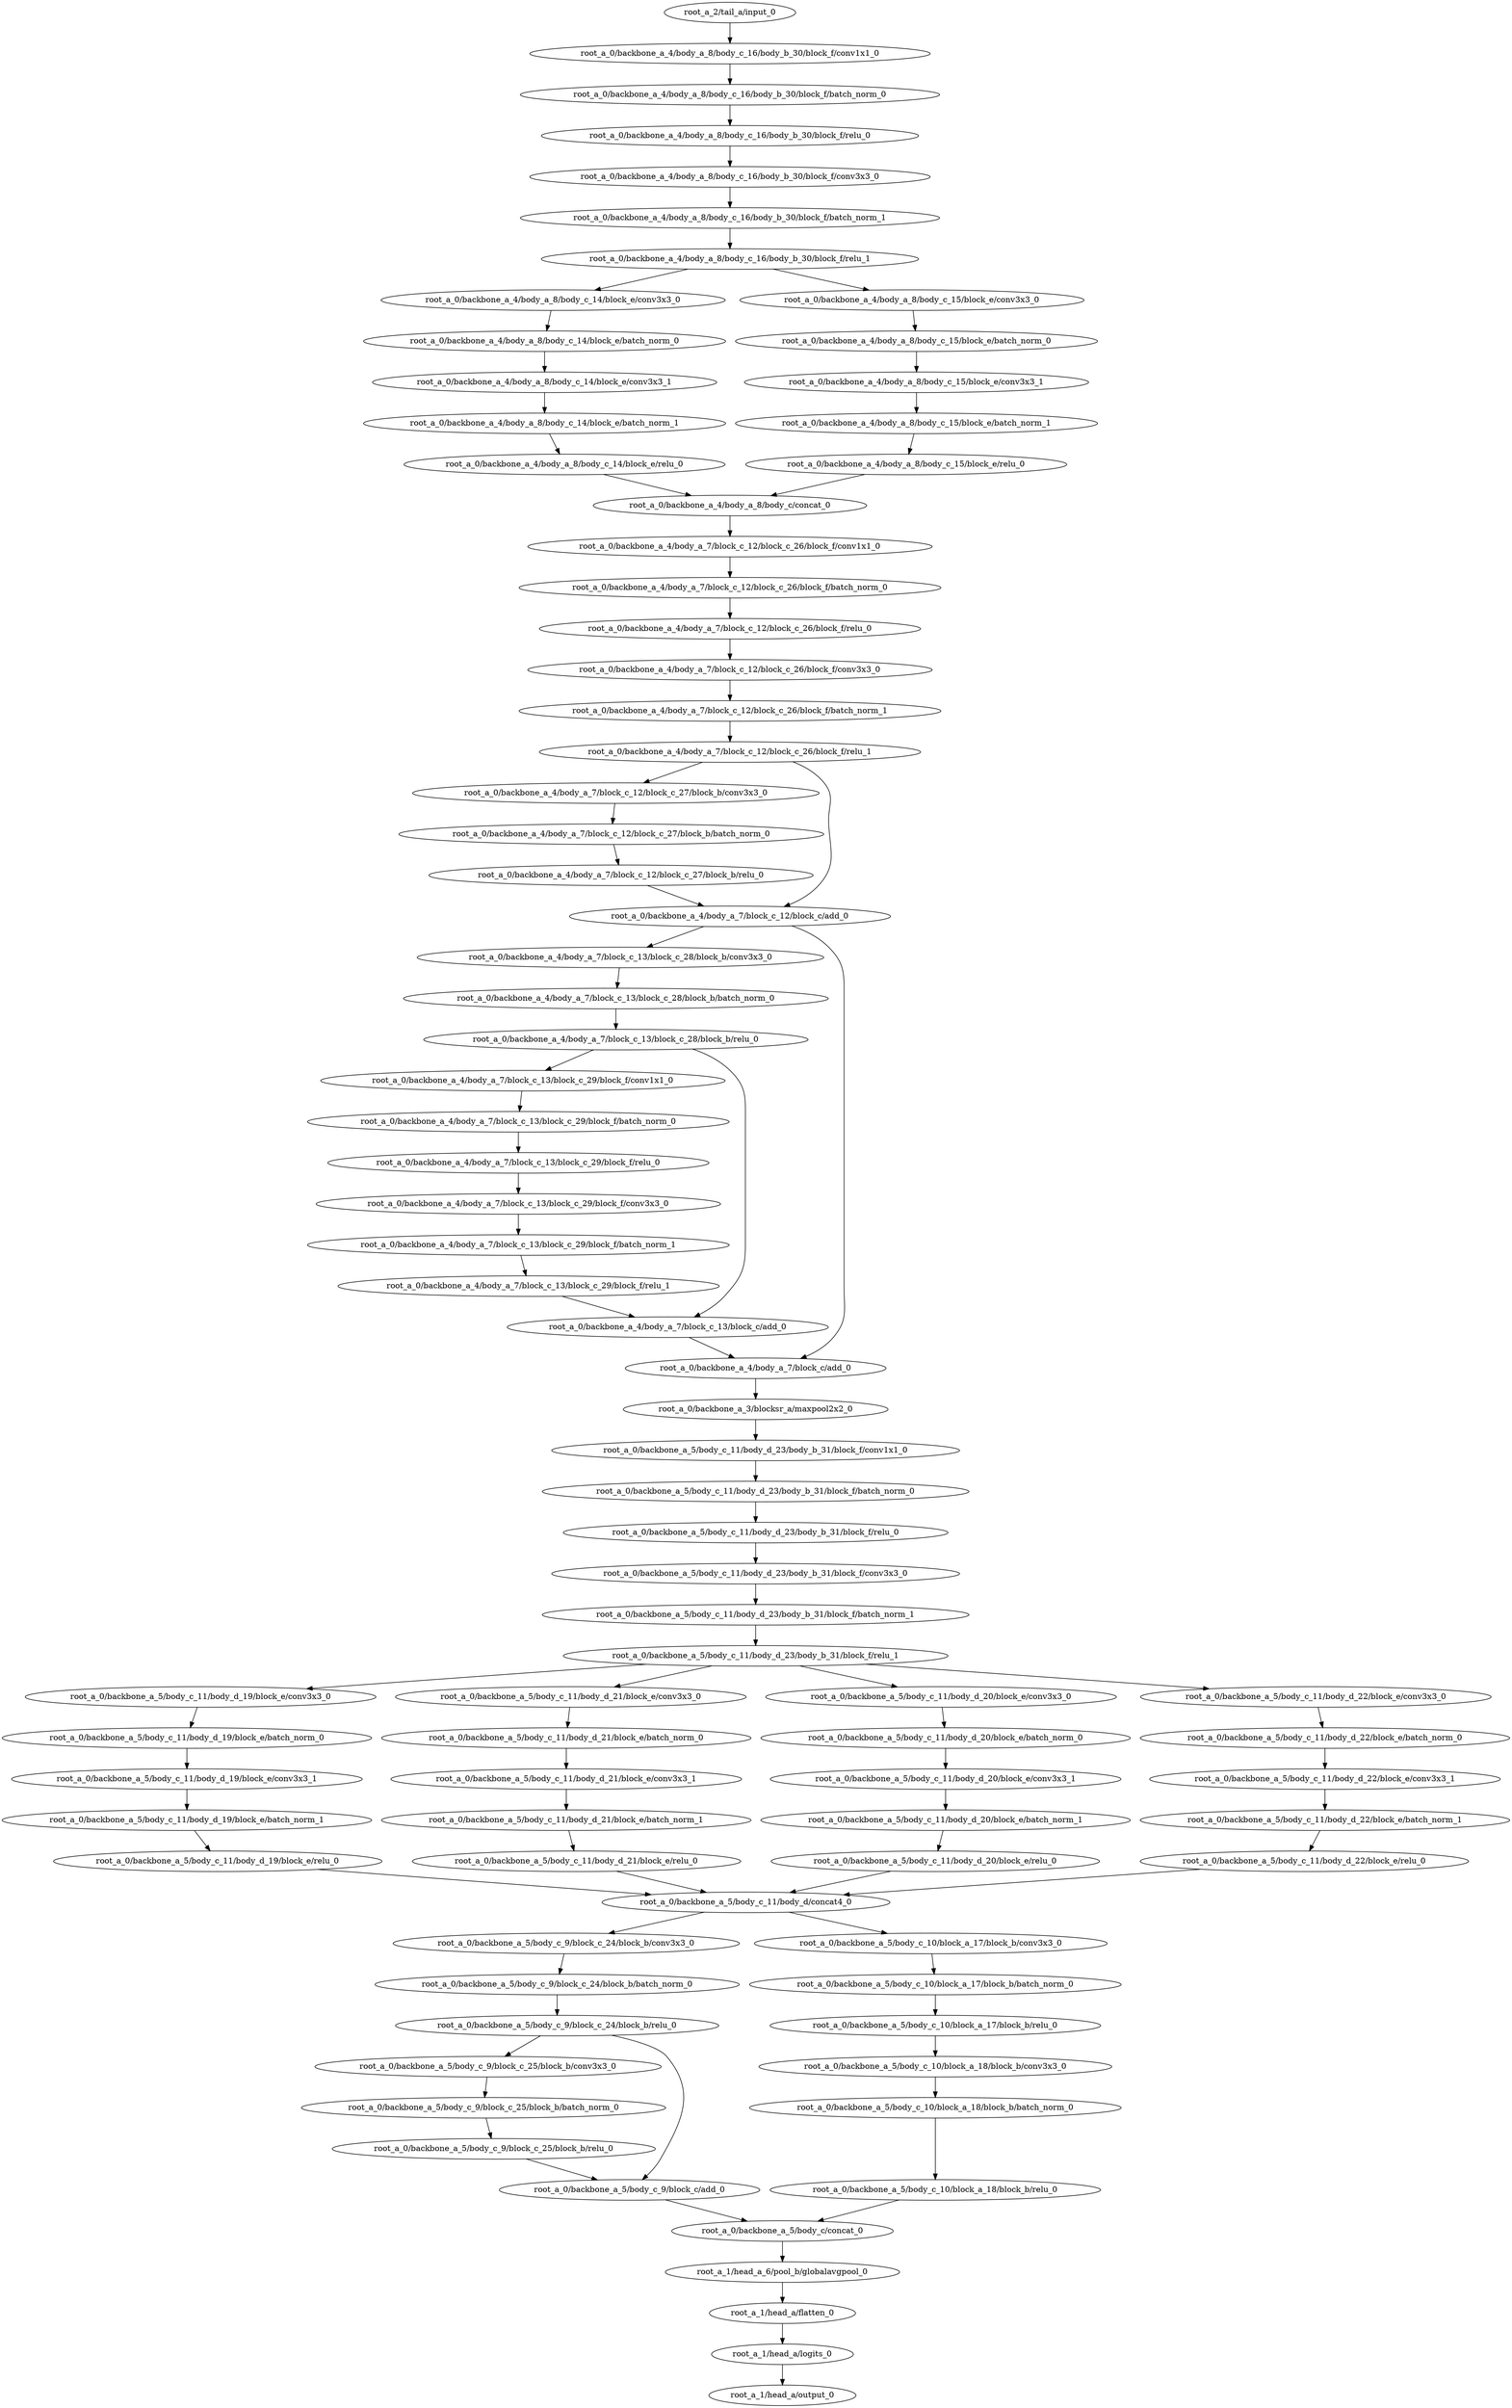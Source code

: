 digraph root_a {
	"root_a_2/tail_a/input_0"
	"root_a_0/backbone_a_4/body_a_8/body_c_16/body_b_30/block_f/conv1x1_0"
	"root_a_0/backbone_a_4/body_a_8/body_c_16/body_b_30/block_f/batch_norm_0"
	"root_a_0/backbone_a_4/body_a_8/body_c_16/body_b_30/block_f/relu_0"
	"root_a_0/backbone_a_4/body_a_8/body_c_16/body_b_30/block_f/conv3x3_0"
	"root_a_0/backbone_a_4/body_a_8/body_c_16/body_b_30/block_f/batch_norm_1"
	"root_a_0/backbone_a_4/body_a_8/body_c_16/body_b_30/block_f/relu_1"
	"root_a_0/backbone_a_4/body_a_8/body_c_14/block_e/conv3x3_0"
	"root_a_0/backbone_a_4/body_a_8/body_c_14/block_e/batch_norm_0"
	"root_a_0/backbone_a_4/body_a_8/body_c_14/block_e/conv3x3_1"
	"root_a_0/backbone_a_4/body_a_8/body_c_14/block_e/batch_norm_1"
	"root_a_0/backbone_a_4/body_a_8/body_c_14/block_e/relu_0"
	"root_a_0/backbone_a_4/body_a_8/body_c_15/block_e/conv3x3_0"
	"root_a_0/backbone_a_4/body_a_8/body_c_15/block_e/batch_norm_0"
	"root_a_0/backbone_a_4/body_a_8/body_c_15/block_e/conv3x3_1"
	"root_a_0/backbone_a_4/body_a_8/body_c_15/block_e/batch_norm_1"
	"root_a_0/backbone_a_4/body_a_8/body_c_15/block_e/relu_0"
	"root_a_0/backbone_a_4/body_a_8/body_c/concat_0"
	"root_a_0/backbone_a_4/body_a_7/block_c_12/block_c_26/block_f/conv1x1_0"
	"root_a_0/backbone_a_4/body_a_7/block_c_12/block_c_26/block_f/batch_norm_0"
	"root_a_0/backbone_a_4/body_a_7/block_c_12/block_c_26/block_f/relu_0"
	"root_a_0/backbone_a_4/body_a_7/block_c_12/block_c_26/block_f/conv3x3_0"
	"root_a_0/backbone_a_4/body_a_7/block_c_12/block_c_26/block_f/batch_norm_1"
	"root_a_0/backbone_a_4/body_a_7/block_c_12/block_c_26/block_f/relu_1"
	"root_a_0/backbone_a_4/body_a_7/block_c_12/block_c_27/block_b/conv3x3_0"
	"root_a_0/backbone_a_4/body_a_7/block_c_12/block_c_27/block_b/batch_norm_0"
	"root_a_0/backbone_a_4/body_a_7/block_c_12/block_c_27/block_b/relu_0"
	"root_a_0/backbone_a_4/body_a_7/block_c_12/block_c/add_0"
	"root_a_0/backbone_a_4/body_a_7/block_c_13/block_c_28/block_b/conv3x3_0"
	"root_a_0/backbone_a_4/body_a_7/block_c_13/block_c_28/block_b/batch_norm_0"
	"root_a_0/backbone_a_4/body_a_7/block_c_13/block_c_28/block_b/relu_0"
	"root_a_0/backbone_a_4/body_a_7/block_c_13/block_c_29/block_f/conv1x1_0"
	"root_a_0/backbone_a_4/body_a_7/block_c_13/block_c_29/block_f/batch_norm_0"
	"root_a_0/backbone_a_4/body_a_7/block_c_13/block_c_29/block_f/relu_0"
	"root_a_0/backbone_a_4/body_a_7/block_c_13/block_c_29/block_f/conv3x3_0"
	"root_a_0/backbone_a_4/body_a_7/block_c_13/block_c_29/block_f/batch_norm_1"
	"root_a_0/backbone_a_4/body_a_7/block_c_13/block_c_29/block_f/relu_1"
	"root_a_0/backbone_a_4/body_a_7/block_c_13/block_c/add_0"
	"root_a_0/backbone_a_4/body_a_7/block_c/add_0"
	"root_a_0/backbone_a_3/blocksr_a/maxpool2x2_0"
	"root_a_0/backbone_a_5/body_c_11/body_d_23/body_b_31/block_f/conv1x1_0"
	"root_a_0/backbone_a_5/body_c_11/body_d_23/body_b_31/block_f/batch_norm_0"
	"root_a_0/backbone_a_5/body_c_11/body_d_23/body_b_31/block_f/relu_0"
	"root_a_0/backbone_a_5/body_c_11/body_d_23/body_b_31/block_f/conv3x3_0"
	"root_a_0/backbone_a_5/body_c_11/body_d_23/body_b_31/block_f/batch_norm_1"
	"root_a_0/backbone_a_5/body_c_11/body_d_23/body_b_31/block_f/relu_1"
	"root_a_0/backbone_a_5/body_c_11/body_d_19/block_e/conv3x3_0"
	"root_a_0/backbone_a_5/body_c_11/body_d_19/block_e/batch_norm_0"
	"root_a_0/backbone_a_5/body_c_11/body_d_19/block_e/conv3x3_1"
	"root_a_0/backbone_a_5/body_c_11/body_d_19/block_e/batch_norm_1"
	"root_a_0/backbone_a_5/body_c_11/body_d_19/block_e/relu_0"
	"root_a_0/backbone_a_5/body_c_11/body_d_21/block_e/conv3x3_0"
	"root_a_0/backbone_a_5/body_c_11/body_d_21/block_e/batch_norm_0"
	"root_a_0/backbone_a_5/body_c_11/body_d_21/block_e/conv3x3_1"
	"root_a_0/backbone_a_5/body_c_11/body_d_21/block_e/batch_norm_1"
	"root_a_0/backbone_a_5/body_c_11/body_d_21/block_e/relu_0"
	"root_a_0/backbone_a_5/body_c_11/body_d_20/block_e/conv3x3_0"
	"root_a_0/backbone_a_5/body_c_11/body_d_20/block_e/batch_norm_0"
	"root_a_0/backbone_a_5/body_c_11/body_d_20/block_e/conv3x3_1"
	"root_a_0/backbone_a_5/body_c_11/body_d_20/block_e/batch_norm_1"
	"root_a_0/backbone_a_5/body_c_11/body_d_20/block_e/relu_0"
	"root_a_0/backbone_a_5/body_c_11/body_d_22/block_e/conv3x3_0"
	"root_a_0/backbone_a_5/body_c_11/body_d_22/block_e/batch_norm_0"
	"root_a_0/backbone_a_5/body_c_11/body_d_22/block_e/conv3x3_1"
	"root_a_0/backbone_a_5/body_c_11/body_d_22/block_e/batch_norm_1"
	"root_a_0/backbone_a_5/body_c_11/body_d_22/block_e/relu_0"
	"root_a_0/backbone_a_5/body_c_11/body_d/concat4_0"
	"root_a_0/backbone_a_5/body_c_9/block_c_24/block_b/conv3x3_0"
	"root_a_0/backbone_a_5/body_c_9/block_c_24/block_b/batch_norm_0"
	"root_a_0/backbone_a_5/body_c_9/block_c_24/block_b/relu_0"
	"root_a_0/backbone_a_5/body_c_9/block_c_25/block_b/conv3x3_0"
	"root_a_0/backbone_a_5/body_c_9/block_c_25/block_b/batch_norm_0"
	"root_a_0/backbone_a_5/body_c_9/block_c_25/block_b/relu_0"
	"root_a_0/backbone_a_5/body_c_9/block_c/add_0"
	"root_a_0/backbone_a_5/body_c_10/block_a_17/block_b/conv3x3_0"
	"root_a_0/backbone_a_5/body_c_10/block_a_17/block_b/batch_norm_0"
	"root_a_0/backbone_a_5/body_c_10/block_a_17/block_b/relu_0"
	"root_a_0/backbone_a_5/body_c_10/block_a_18/block_b/conv3x3_0"
	"root_a_0/backbone_a_5/body_c_10/block_a_18/block_b/batch_norm_0"
	"root_a_0/backbone_a_5/body_c_10/block_a_18/block_b/relu_0"
	"root_a_0/backbone_a_5/body_c/concat_0"
	"root_a_1/head_a_6/pool_b/globalavgpool_0"
	"root_a_1/head_a/flatten_0"
	"root_a_1/head_a/logits_0"
	"root_a_1/head_a/output_0"

	"root_a_2/tail_a/input_0" -> "root_a_0/backbone_a_4/body_a_8/body_c_16/body_b_30/block_f/conv1x1_0"
	"root_a_0/backbone_a_4/body_a_8/body_c_16/body_b_30/block_f/conv1x1_0" -> "root_a_0/backbone_a_4/body_a_8/body_c_16/body_b_30/block_f/batch_norm_0"
	"root_a_0/backbone_a_4/body_a_8/body_c_16/body_b_30/block_f/batch_norm_0" -> "root_a_0/backbone_a_4/body_a_8/body_c_16/body_b_30/block_f/relu_0"
	"root_a_0/backbone_a_4/body_a_8/body_c_16/body_b_30/block_f/relu_0" -> "root_a_0/backbone_a_4/body_a_8/body_c_16/body_b_30/block_f/conv3x3_0"
	"root_a_0/backbone_a_4/body_a_8/body_c_16/body_b_30/block_f/conv3x3_0" -> "root_a_0/backbone_a_4/body_a_8/body_c_16/body_b_30/block_f/batch_norm_1"
	"root_a_0/backbone_a_4/body_a_8/body_c_16/body_b_30/block_f/batch_norm_1" -> "root_a_0/backbone_a_4/body_a_8/body_c_16/body_b_30/block_f/relu_1"
	"root_a_0/backbone_a_4/body_a_8/body_c_16/body_b_30/block_f/relu_1" -> "root_a_0/backbone_a_4/body_a_8/body_c_14/block_e/conv3x3_0"
	"root_a_0/backbone_a_4/body_a_8/body_c_14/block_e/conv3x3_0" -> "root_a_0/backbone_a_4/body_a_8/body_c_14/block_e/batch_norm_0"
	"root_a_0/backbone_a_4/body_a_8/body_c_14/block_e/batch_norm_0" -> "root_a_0/backbone_a_4/body_a_8/body_c_14/block_e/conv3x3_1"
	"root_a_0/backbone_a_4/body_a_8/body_c_14/block_e/conv3x3_1" -> "root_a_0/backbone_a_4/body_a_8/body_c_14/block_e/batch_norm_1"
	"root_a_0/backbone_a_4/body_a_8/body_c_14/block_e/batch_norm_1" -> "root_a_0/backbone_a_4/body_a_8/body_c_14/block_e/relu_0"
	"root_a_0/backbone_a_4/body_a_8/body_c_16/body_b_30/block_f/relu_1" -> "root_a_0/backbone_a_4/body_a_8/body_c_15/block_e/conv3x3_0"
	"root_a_0/backbone_a_4/body_a_8/body_c_15/block_e/conv3x3_0" -> "root_a_0/backbone_a_4/body_a_8/body_c_15/block_e/batch_norm_0"
	"root_a_0/backbone_a_4/body_a_8/body_c_15/block_e/batch_norm_0" -> "root_a_0/backbone_a_4/body_a_8/body_c_15/block_e/conv3x3_1"
	"root_a_0/backbone_a_4/body_a_8/body_c_15/block_e/conv3x3_1" -> "root_a_0/backbone_a_4/body_a_8/body_c_15/block_e/batch_norm_1"
	"root_a_0/backbone_a_4/body_a_8/body_c_15/block_e/batch_norm_1" -> "root_a_0/backbone_a_4/body_a_8/body_c_15/block_e/relu_0"
	"root_a_0/backbone_a_4/body_a_8/body_c_14/block_e/relu_0" -> "root_a_0/backbone_a_4/body_a_8/body_c/concat_0"
	"root_a_0/backbone_a_4/body_a_8/body_c_15/block_e/relu_0" -> "root_a_0/backbone_a_4/body_a_8/body_c/concat_0"
	"root_a_0/backbone_a_4/body_a_8/body_c/concat_0" -> "root_a_0/backbone_a_4/body_a_7/block_c_12/block_c_26/block_f/conv1x1_0"
	"root_a_0/backbone_a_4/body_a_7/block_c_12/block_c_26/block_f/conv1x1_0" -> "root_a_0/backbone_a_4/body_a_7/block_c_12/block_c_26/block_f/batch_norm_0"
	"root_a_0/backbone_a_4/body_a_7/block_c_12/block_c_26/block_f/batch_norm_0" -> "root_a_0/backbone_a_4/body_a_7/block_c_12/block_c_26/block_f/relu_0"
	"root_a_0/backbone_a_4/body_a_7/block_c_12/block_c_26/block_f/relu_0" -> "root_a_0/backbone_a_4/body_a_7/block_c_12/block_c_26/block_f/conv3x3_0"
	"root_a_0/backbone_a_4/body_a_7/block_c_12/block_c_26/block_f/conv3x3_0" -> "root_a_0/backbone_a_4/body_a_7/block_c_12/block_c_26/block_f/batch_norm_1"
	"root_a_0/backbone_a_4/body_a_7/block_c_12/block_c_26/block_f/batch_norm_1" -> "root_a_0/backbone_a_4/body_a_7/block_c_12/block_c_26/block_f/relu_1"
	"root_a_0/backbone_a_4/body_a_7/block_c_12/block_c_26/block_f/relu_1" -> "root_a_0/backbone_a_4/body_a_7/block_c_12/block_c_27/block_b/conv3x3_0"
	"root_a_0/backbone_a_4/body_a_7/block_c_12/block_c_27/block_b/conv3x3_0" -> "root_a_0/backbone_a_4/body_a_7/block_c_12/block_c_27/block_b/batch_norm_0"
	"root_a_0/backbone_a_4/body_a_7/block_c_12/block_c_27/block_b/batch_norm_0" -> "root_a_0/backbone_a_4/body_a_7/block_c_12/block_c_27/block_b/relu_0"
	"root_a_0/backbone_a_4/body_a_7/block_c_12/block_c_27/block_b/relu_0" -> "root_a_0/backbone_a_4/body_a_7/block_c_12/block_c/add_0"
	"root_a_0/backbone_a_4/body_a_7/block_c_12/block_c_26/block_f/relu_1" -> "root_a_0/backbone_a_4/body_a_7/block_c_12/block_c/add_0"
	"root_a_0/backbone_a_4/body_a_7/block_c_12/block_c/add_0" -> "root_a_0/backbone_a_4/body_a_7/block_c_13/block_c_28/block_b/conv3x3_0"
	"root_a_0/backbone_a_4/body_a_7/block_c_13/block_c_28/block_b/conv3x3_0" -> "root_a_0/backbone_a_4/body_a_7/block_c_13/block_c_28/block_b/batch_norm_0"
	"root_a_0/backbone_a_4/body_a_7/block_c_13/block_c_28/block_b/batch_norm_0" -> "root_a_0/backbone_a_4/body_a_7/block_c_13/block_c_28/block_b/relu_0"
	"root_a_0/backbone_a_4/body_a_7/block_c_13/block_c_28/block_b/relu_0" -> "root_a_0/backbone_a_4/body_a_7/block_c_13/block_c_29/block_f/conv1x1_0"
	"root_a_0/backbone_a_4/body_a_7/block_c_13/block_c_29/block_f/conv1x1_0" -> "root_a_0/backbone_a_4/body_a_7/block_c_13/block_c_29/block_f/batch_norm_0"
	"root_a_0/backbone_a_4/body_a_7/block_c_13/block_c_29/block_f/batch_norm_0" -> "root_a_0/backbone_a_4/body_a_7/block_c_13/block_c_29/block_f/relu_0"
	"root_a_0/backbone_a_4/body_a_7/block_c_13/block_c_29/block_f/relu_0" -> "root_a_0/backbone_a_4/body_a_7/block_c_13/block_c_29/block_f/conv3x3_0"
	"root_a_0/backbone_a_4/body_a_7/block_c_13/block_c_29/block_f/conv3x3_0" -> "root_a_0/backbone_a_4/body_a_7/block_c_13/block_c_29/block_f/batch_norm_1"
	"root_a_0/backbone_a_4/body_a_7/block_c_13/block_c_29/block_f/batch_norm_1" -> "root_a_0/backbone_a_4/body_a_7/block_c_13/block_c_29/block_f/relu_1"
	"root_a_0/backbone_a_4/body_a_7/block_c_13/block_c_29/block_f/relu_1" -> "root_a_0/backbone_a_4/body_a_7/block_c_13/block_c/add_0"
	"root_a_0/backbone_a_4/body_a_7/block_c_13/block_c_28/block_b/relu_0" -> "root_a_0/backbone_a_4/body_a_7/block_c_13/block_c/add_0"
	"root_a_0/backbone_a_4/body_a_7/block_c_12/block_c/add_0" -> "root_a_0/backbone_a_4/body_a_7/block_c/add_0"
	"root_a_0/backbone_a_4/body_a_7/block_c_13/block_c/add_0" -> "root_a_0/backbone_a_4/body_a_7/block_c/add_0"
	"root_a_0/backbone_a_4/body_a_7/block_c/add_0" -> "root_a_0/backbone_a_3/blocksr_a/maxpool2x2_0"
	"root_a_0/backbone_a_3/blocksr_a/maxpool2x2_0" -> "root_a_0/backbone_a_5/body_c_11/body_d_23/body_b_31/block_f/conv1x1_0"
	"root_a_0/backbone_a_5/body_c_11/body_d_23/body_b_31/block_f/conv1x1_0" -> "root_a_0/backbone_a_5/body_c_11/body_d_23/body_b_31/block_f/batch_norm_0"
	"root_a_0/backbone_a_5/body_c_11/body_d_23/body_b_31/block_f/batch_norm_0" -> "root_a_0/backbone_a_5/body_c_11/body_d_23/body_b_31/block_f/relu_0"
	"root_a_0/backbone_a_5/body_c_11/body_d_23/body_b_31/block_f/relu_0" -> "root_a_0/backbone_a_5/body_c_11/body_d_23/body_b_31/block_f/conv3x3_0"
	"root_a_0/backbone_a_5/body_c_11/body_d_23/body_b_31/block_f/conv3x3_0" -> "root_a_0/backbone_a_5/body_c_11/body_d_23/body_b_31/block_f/batch_norm_1"
	"root_a_0/backbone_a_5/body_c_11/body_d_23/body_b_31/block_f/batch_norm_1" -> "root_a_0/backbone_a_5/body_c_11/body_d_23/body_b_31/block_f/relu_1"
	"root_a_0/backbone_a_5/body_c_11/body_d_23/body_b_31/block_f/relu_1" -> "root_a_0/backbone_a_5/body_c_11/body_d_19/block_e/conv3x3_0"
	"root_a_0/backbone_a_5/body_c_11/body_d_19/block_e/conv3x3_0" -> "root_a_0/backbone_a_5/body_c_11/body_d_19/block_e/batch_norm_0"
	"root_a_0/backbone_a_5/body_c_11/body_d_19/block_e/batch_norm_0" -> "root_a_0/backbone_a_5/body_c_11/body_d_19/block_e/conv3x3_1"
	"root_a_0/backbone_a_5/body_c_11/body_d_19/block_e/conv3x3_1" -> "root_a_0/backbone_a_5/body_c_11/body_d_19/block_e/batch_norm_1"
	"root_a_0/backbone_a_5/body_c_11/body_d_19/block_e/batch_norm_1" -> "root_a_0/backbone_a_5/body_c_11/body_d_19/block_e/relu_0"
	"root_a_0/backbone_a_5/body_c_11/body_d_23/body_b_31/block_f/relu_1" -> "root_a_0/backbone_a_5/body_c_11/body_d_21/block_e/conv3x3_0"
	"root_a_0/backbone_a_5/body_c_11/body_d_21/block_e/conv3x3_0" -> "root_a_0/backbone_a_5/body_c_11/body_d_21/block_e/batch_norm_0"
	"root_a_0/backbone_a_5/body_c_11/body_d_21/block_e/batch_norm_0" -> "root_a_0/backbone_a_5/body_c_11/body_d_21/block_e/conv3x3_1"
	"root_a_0/backbone_a_5/body_c_11/body_d_21/block_e/conv3x3_1" -> "root_a_0/backbone_a_5/body_c_11/body_d_21/block_e/batch_norm_1"
	"root_a_0/backbone_a_5/body_c_11/body_d_21/block_e/batch_norm_1" -> "root_a_0/backbone_a_5/body_c_11/body_d_21/block_e/relu_0"
	"root_a_0/backbone_a_5/body_c_11/body_d_23/body_b_31/block_f/relu_1" -> "root_a_0/backbone_a_5/body_c_11/body_d_20/block_e/conv3x3_0"
	"root_a_0/backbone_a_5/body_c_11/body_d_20/block_e/conv3x3_0" -> "root_a_0/backbone_a_5/body_c_11/body_d_20/block_e/batch_norm_0"
	"root_a_0/backbone_a_5/body_c_11/body_d_20/block_e/batch_norm_0" -> "root_a_0/backbone_a_5/body_c_11/body_d_20/block_e/conv3x3_1"
	"root_a_0/backbone_a_5/body_c_11/body_d_20/block_e/conv3x3_1" -> "root_a_0/backbone_a_5/body_c_11/body_d_20/block_e/batch_norm_1"
	"root_a_0/backbone_a_5/body_c_11/body_d_20/block_e/batch_norm_1" -> "root_a_0/backbone_a_5/body_c_11/body_d_20/block_e/relu_0"
	"root_a_0/backbone_a_5/body_c_11/body_d_23/body_b_31/block_f/relu_1" -> "root_a_0/backbone_a_5/body_c_11/body_d_22/block_e/conv3x3_0"
	"root_a_0/backbone_a_5/body_c_11/body_d_22/block_e/conv3x3_0" -> "root_a_0/backbone_a_5/body_c_11/body_d_22/block_e/batch_norm_0"
	"root_a_0/backbone_a_5/body_c_11/body_d_22/block_e/batch_norm_0" -> "root_a_0/backbone_a_5/body_c_11/body_d_22/block_e/conv3x3_1"
	"root_a_0/backbone_a_5/body_c_11/body_d_22/block_e/conv3x3_1" -> "root_a_0/backbone_a_5/body_c_11/body_d_22/block_e/batch_norm_1"
	"root_a_0/backbone_a_5/body_c_11/body_d_22/block_e/batch_norm_1" -> "root_a_0/backbone_a_5/body_c_11/body_d_22/block_e/relu_0"
	"root_a_0/backbone_a_5/body_c_11/body_d_19/block_e/relu_0" -> "root_a_0/backbone_a_5/body_c_11/body_d/concat4_0"
	"root_a_0/backbone_a_5/body_c_11/body_d_21/block_e/relu_0" -> "root_a_0/backbone_a_5/body_c_11/body_d/concat4_0"
	"root_a_0/backbone_a_5/body_c_11/body_d_20/block_e/relu_0" -> "root_a_0/backbone_a_5/body_c_11/body_d/concat4_0"
	"root_a_0/backbone_a_5/body_c_11/body_d_22/block_e/relu_0" -> "root_a_0/backbone_a_5/body_c_11/body_d/concat4_0"
	"root_a_0/backbone_a_5/body_c_11/body_d/concat4_0" -> "root_a_0/backbone_a_5/body_c_9/block_c_24/block_b/conv3x3_0"
	"root_a_0/backbone_a_5/body_c_9/block_c_24/block_b/conv3x3_0" -> "root_a_0/backbone_a_5/body_c_9/block_c_24/block_b/batch_norm_0"
	"root_a_0/backbone_a_5/body_c_9/block_c_24/block_b/batch_norm_0" -> "root_a_0/backbone_a_5/body_c_9/block_c_24/block_b/relu_0"
	"root_a_0/backbone_a_5/body_c_9/block_c_24/block_b/relu_0" -> "root_a_0/backbone_a_5/body_c_9/block_c_25/block_b/conv3x3_0"
	"root_a_0/backbone_a_5/body_c_9/block_c_25/block_b/conv3x3_0" -> "root_a_0/backbone_a_5/body_c_9/block_c_25/block_b/batch_norm_0"
	"root_a_0/backbone_a_5/body_c_9/block_c_25/block_b/batch_norm_0" -> "root_a_0/backbone_a_5/body_c_9/block_c_25/block_b/relu_0"
	"root_a_0/backbone_a_5/body_c_9/block_c_24/block_b/relu_0" -> "root_a_0/backbone_a_5/body_c_9/block_c/add_0"
	"root_a_0/backbone_a_5/body_c_9/block_c_25/block_b/relu_0" -> "root_a_0/backbone_a_5/body_c_9/block_c/add_0"
	"root_a_0/backbone_a_5/body_c_11/body_d/concat4_0" -> "root_a_0/backbone_a_5/body_c_10/block_a_17/block_b/conv3x3_0"
	"root_a_0/backbone_a_5/body_c_10/block_a_17/block_b/conv3x3_0" -> "root_a_0/backbone_a_5/body_c_10/block_a_17/block_b/batch_norm_0"
	"root_a_0/backbone_a_5/body_c_10/block_a_17/block_b/batch_norm_0" -> "root_a_0/backbone_a_5/body_c_10/block_a_17/block_b/relu_0"
	"root_a_0/backbone_a_5/body_c_10/block_a_17/block_b/relu_0" -> "root_a_0/backbone_a_5/body_c_10/block_a_18/block_b/conv3x3_0"
	"root_a_0/backbone_a_5/body_c_10/block_a_18/block_b/conv3x3_0" -> "root_a_0/backbone_a_5/body_c_10/block_a_18/block_b/batch_norm_0"
	"root_a_0/backbone_a_5/body_c_10/block_a_18/block_b/batch_norm_0" -> "root_a_0/backbone_a_5/body_c_10/block_a_18/block_b/relu_0"
	"root_a_0/backbone_a_5/body_c_9/block_c/add_0" -> "root_a_0/backbone_a_5/body_c/concat_0"
	"root_a_0/backbone_a_5/body_c_10/block_a_18/block_b/relu_0" -> "root_a_0/backbone_a_5/body_c/concat_0"
	"root_a_0/backbone_a_5/body_c/concat_0" -> "root_a_1/head_a_6/pool_b/globalavgpool_0"
	"root_a_1/head_a_6/pool_b/globalavgpool_0" -> "root_a_1/head_a/flatten_0"
	"root_a_1/head_a/flatten_0" -> "root_a_1/head_a/logits_0"
	"root_a_1/head_a/logits_0" -> "root_a_1/head_a/output_0"

}